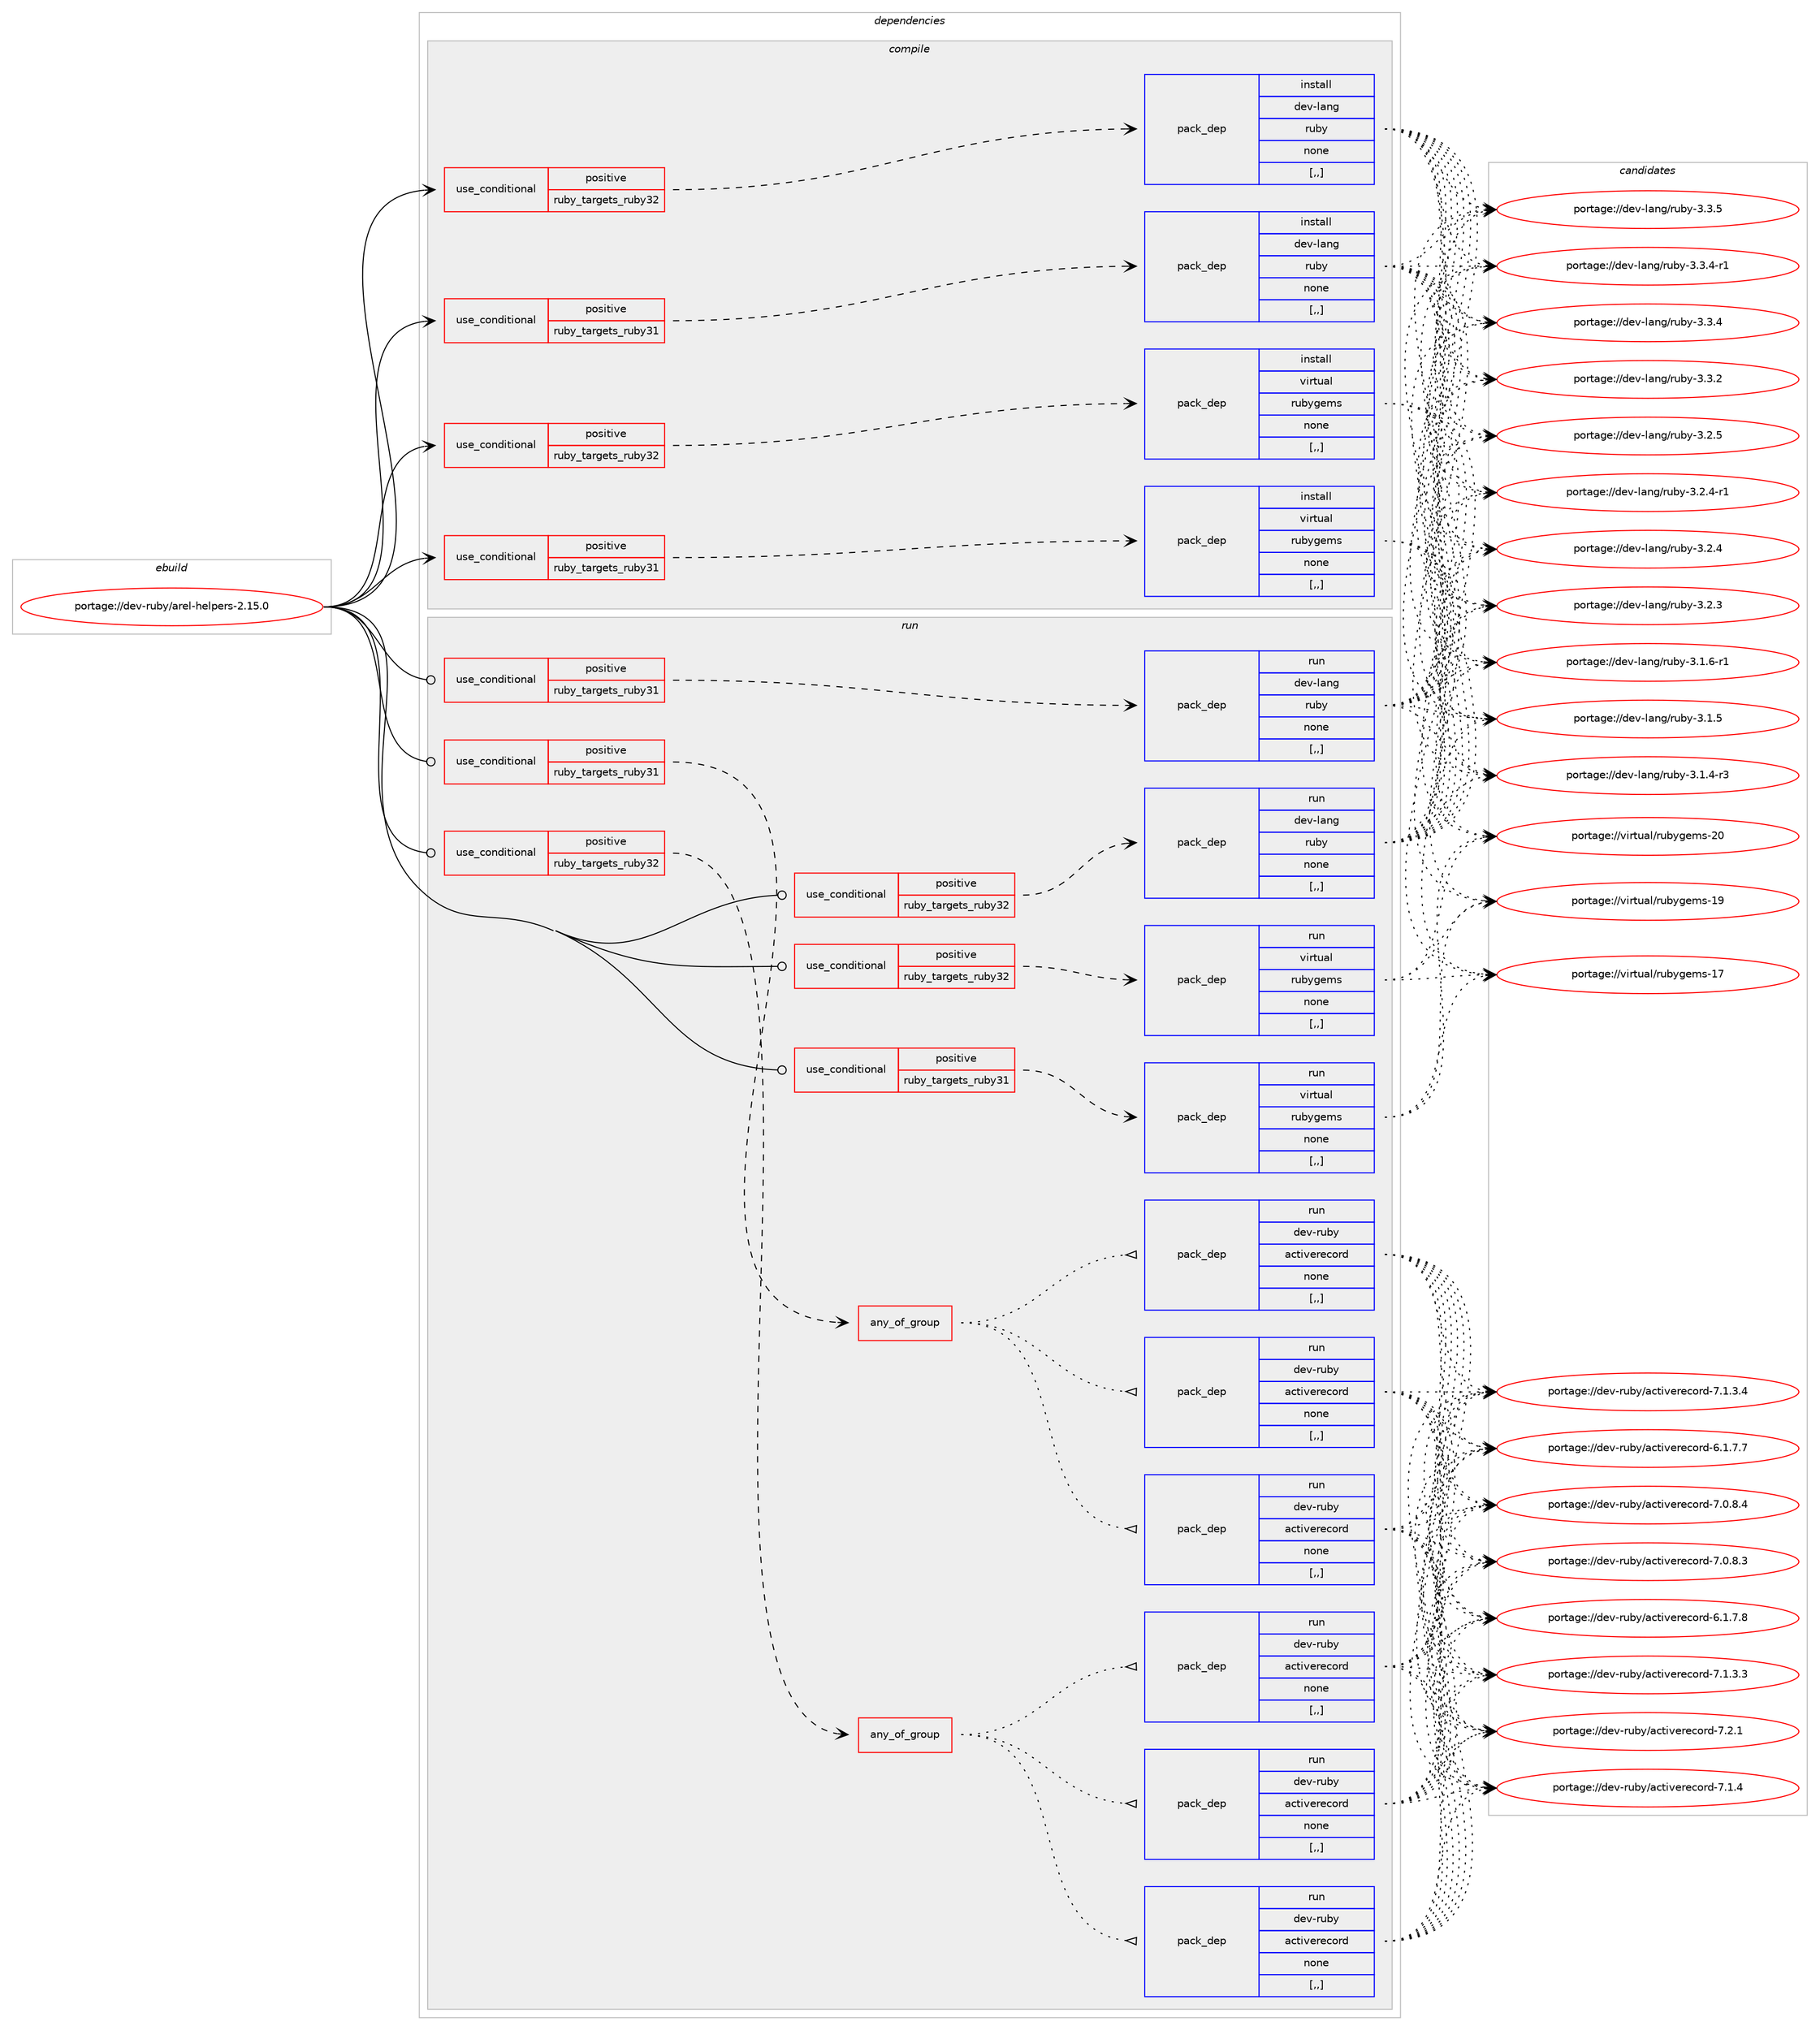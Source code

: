 digraph prolog {

# *************
# Graph options
# *************

newrank=true;
concentrate=true;
compound=true;
graph [rankdir=LR,fontname=Helvetica,fontsize=10,ranksep=1.5];#, ranksep=2.5, nodesep=0.2];
edge  [arrowhead=vee];
node  [fontname=Helvetica,fontsize=10];

# **********
# The ebuild
# **********

subgraph cluster_leftcol {
color=gray;
label=<<i>ebuild</i>>;
id [label="portage://dev-ruby/arel-helpers-2.15.0", color=red, width=4, href="../dev-ruby/arel-helpers-2.15.0.svg"];
}

# ****************
# The dependencies
# ****************

subgraph cluster_midcol {
color=gray;
label=<<i>dependencies</i>>;
subgraph cluster_compile {
fillcolor="#eeeeee";
style=filled;
label=<<i>compile</i>>;
subgraph cond175024 {
dependency671839 [label=<<TABLE BORDER="0" CELLBORDER="1" CELLSPACING="0" CELLPADDING="4"><TR><TD ROWSPAN="3" CELLPADDING="10">use_conditional</TD></TR><TR><TD>positive</TD></TR><TR><TD>ruby_targets_ruby31</TD></TR></TABLE>>, shape=none, color=red];
subgraph pack491934 {
dependency671840 [label=<<TABLE BORDER="0" CELLBORDER="1" CELLSPACING="0" CELLPADDING="4" WIDTH="220"><TR><TD ROWSPAN="6" CELLPADDING="30">pack_dep</TD></TR><TR><TD WIDTH="110">install</TD></TR><TR><TD>dev-lang</TD></TR><TR><TD>ruby</TD></TR><TR><TD>none</TD></TR><TR><TD>[,,]</TD></TR></TABLE>>, shape=none, color=blue];
}
dependency671839:e -> dependency671840:w [weight=20,style="dashed",arrowhead="vee"];
}
id:e -> dependency671839:w [weight=20,style="solid",arrowhead="vee"];
subgraph cond175025 {
dependency671841 [label=<<TABLE BORDER="0" CELLBORDER="1" CELLSPACING="0" CELLPADDING="4"><TR><TD ROWSPAN="3" CELLPADDING="10">use_conditional</TD></TR><TR><TD>positive</TD></TR><TR><TD>ruby_targets_ruby31</TD></TR></TABLE>>, shape=none, color=red];
subgraph pack491935 {
dependency671842 [label=<<TABLE BORDER="0" CELLBORDER="1" CELLSPACING="0" CELLPADDING="4" WIDTH="220"><TR><TD ROWSPAN="6" CELLPADDING="30">pack_dep</TD></TR><TR><TD WIDTH="110">install</TD></TR><TR><TD>virtual</TD></TR><TR><TD>rubygems</TD></TR><TR><TD>none</TD></TR><TR><TD>[,,]</TD></TR></TABLE>>, shape=none, color=blue];
}
dependency671841:e -> dependency671842:w [weight=20,style="dashed",arrowhead="vee"];
}
id:e -> dependency671841:w [weight=20,style="solid",arrowhead="vee"];
subgraph cond175026 {
dependency671843 [label=<<TABLE BORDER="0" CELLBORDER="1" CELLSPACING="0" CELLPADDING="4"><TR><TD ROWSPAN="3" CELLPADDING="10">use_conditional</TD></TR><TR><TD>positive</TD></TR><TR><TD>ruby_targets_ruby32</TD></TR></TABLE>>, shape=none, color=red];
subgraph pack491936 {
dependency671844 [label=<<TABLE BORDER="0" CELLBORDER="1" CELLSPACING="0" CELLPADDING="4" WIDTH="220"><TR><TD ROWSPAN="6" CELLPADDING="30">pack_dep</TD></TR><TR><TD WIDTH="110">install</TD></TR><TR><TD>dev-lang</TD></TR><TR><TD>ruby</TD></TR><TR><TD>none</TD></TR><TR><TD>[,,]</TD></TR></TABLE>>, shape=none, color=blue];
}
dependency671843:e -> dependency671844:w [weight=20,style="dashed",arrowhead="vee"];
}
id:e -> dependency671843:w [weight=20,style="solid",arrowhead="vee"];
subgraph cond175027 {
dependency671845 [label=<<TABLE BORDER="0" CELLBORDER="1" CELLSPACING="0" CELLPADDING="4"><TR><TD ROWSPAN="3" CELLPADDING="10">use_conditional</TD></TR><TR><TD>positive</TD></TR><TR><TD>ruby_targets_ruby32</TD></TR></TABLE>>, shape=none, color=red];
subgraph pack491937 {
dependency671846 [label=<<TABLE BORDER="0" CELLBORDER="1" CELLSPACING="0" CELLPADDING="4" WIDTH="220"><TR><TD ROWSPAN="6" CELLPADDING="30">pack_dep</TD></TR><TR><TD WIDTH="110">install</TD></TR><TR><TD>virtual</TD></TR><TR><TD>rubygems</TD></TR><TR><TD>none</TD></TR><TR><TD>[,,]</TD></TR></TABLE>>, shape=none, color=blue];
}
dependency671845:e -> dependency671846:w [weight=20,style="dashed",arrowhead="vee"];
}
id:e -> dependency671845:w [weight=20,style="solid",arrowhead="vee"];
}
subgraph cluster_compileandrun {
fillcolor="#eeeeee";
style=filled;
label=<<i>compile and run</i>>;
}
subgraph cluster_run {
fillcolor="#eeeeee";
style=filled;
label=<<i>run</i>>;
subgraph cond175028 {
dependency671847 [label=<<TABLE BORDER="0" CELLBORDER="1" CELLSPACING="0" CELLPADDING="4"><TR><TD ROWSPAN="3" CELLPADDING="10">use_conditional</TD></TR><TR><TD>positive</TD></TR><TR><TD>ruby_targets_ruby31</TD></TR></TABLE>>, shape=none, color=red];
subgraph any4500 {
dependency671848 [label=<<TABLE BORDER="0" CELLBORDER="1" CELLSPACING="0" CELLPADDING="4"><TR><TD CELLPADDING="10">any_of_group</TD></TR></TABLE>>, shape=none, color=red];subgraph pack491938 {
dependency671849 [label=<<TABLE BORDER="0" CELLBORDER="1" CELLSPACING="0" CELLPADDING="4" WIDTH="220"><TR><TD ROWSPAN="6" CELLPADDING="30">pack_dep</TD></TR><TR><TD WIDTH="110">run</TD></TR><TR><TD>dev-ruby</TD></TR><TR><TD>activerecord</TD></TR><TR><TD>none</TD></TR><TR><TD>[,,]</TD></TR></TABLE>>, shape=none, color=blue];
}
dependency671848:e -> dependency671849:w [weight=20,style="dotted",arrowhead="oinv"];
subgraph pack491939 {
dependency671850 [label=<<TABLE BORDER="0" CELLBORDER="1" CELLSPACING="0" CELLPADDING="4" WIDTH="220"><TR><TD ROWSPAN="6" CELLPADDING="30">pack_dep</TD></TR><TR><TD WIDTH="110">run</TD></TR><TR><TD>dev-ruby</TD></TR><TR><TD>activerecord</TD></TR><TR><TD>none</TD></TR><TR><TD>[,,]</TD></TR></TABLE>>, shape=none, color=blue];
}
dependency671848:e -> dependency671850:w [weight=20,style="dotted",arrowhead="oinv"];
subgraph pack491940 {
dependency671851 [label=<<TABLE BORDER="0" CELLBORDER="1" CELLSPACING="0" CELLPADDING="4" WIDTH="220"><TR><TD ROWSPAN="6" CELLPADDING="30">pack_dep</TD></TR><TR><TD WIDTH="110">run</TD></TR><TR><TD>dev-ruby</TD></TR><TR><TD>activerecord</TD></TR><TR><TD>none</TD></TR><TR><TD>[,,]</TD></TR></TABLE>>, shape=none, color=blue];
}
dependency671848:e -> dependency671851:w [weight=20,style="dotted",arrowhead="oinv"];
}
dependency671847:e -> dependency671848:w [weight=20,style="dashed",arrowhead="vee"];
}
id:e -> dependency671847:w [weight=20,style="solid",arrowhead="odot"];
subgraph cond175029 {
dependency671852 [label=<<TABLE BORDER="0" CELLBORDER="1" CELLSPACING="0" CELLPADDING="4"><TR><TD ROWSPAN="3" CELLPADDING="10">use_conditional</TD></TR><TR><TD>positive</TD></TR><TR><TD>ruby_targets_ruby31</TD></TR></TABLE>>, shape=none, color=red];
subgraph pack491941 {
dependency671853 [label=<<TABLE BORDER="0" CELLBORDER="1" CELLSPACING="0" CELLPADDING="4" WIDTH="220"><TR><TD ROWSPAN="6" CELLPADDING="30">pack_dep</TD></TR><TR><TD WIDTH="110">run</TD></TR><TR><TD>dev-lang</TD></TR><TR><TD>ruby</TD></TR><TR><TD>none</TD></TR><TR><TD>[,,]</TD></TR></TABLE>>, shape=none, color=blue];
}
dependency671852:e -> dependency671853:w [weight=20,style="dashed",arrowhead="vee"];
}
id:e -> dependency671852:w [weight=20,style="solid",arrowhead="odot"];
subgraph cond175030 {
dependency671854 [label=<<TABLE BORDER="0" CELLBORDER="1" CELLSPACING="0" CELLPADDING="4"><TR><TD ROWSPAN="3" CELLPADDING="10">use_conditional</TD></TR><TR><TD>positive</TD></TR><TR><TD>ruby_targets_ruby31</TD></TR></TABLE>>, shape=none, color=red];
subgraph pack491942 {
dependency671855 [label=<<TABLE BORDER="0" CELLBORDER="1" CELLSPACING="0" CELLPADDING="4" WIDTH="220"><TR><TD ROWSPAN="6" CELLPADDING="30">pack_dep</TD></TR><TR><TD WIDTH="110">run</TD></TR><TR><TD>virtual</TD></TR><TR><TD>rubygems</TD></TR><TR><TD>none</TD></TR><TR><TD>[,,]</TD></TR></TABLE>>, shape=none, color=blue];
}
dependency671854:e -> dependency671855:w [weight=20,style="dashed",arrowhead="vee"];
}
id:e -> dependency671854:w [weight=20,style="solid",arrowhead="odot"];
subgraph cond175031 {
dependency671856 [label=<<TABLE BORDER="0" CELLBORDER="1" CELLSPACING="0" CELLPADDING="4"><TR><TD ROWSPAN="3" CELLPADDING="10">use_conditional</TD></TR><TR><TD>positive</TD></TR><TR><TD>ruby_targets_ruby32</TD></TR></TABLE>>, shape=none, color=red];
subgraph any4501 {
dependency671857 [label=<<TABLE BORDER="0" CELLBORDER="1" CELLSPACING="0" CELLPADDING="4"><TR><TD CELLPADDING="10">any_of_group</TD></TR></TABLE>>, shape=none, color=red];subgraph pack491943 {
dependency671858 [label=<<TABLE BORDER="0" CELLBORDER="1" CELLSPACING="0" CELLPADDING="4" WIDTH="220"><TR><TD ROWSPAN="6" CELLPADDING="30">pack_dep</TD></TR><TR><TD WIDTH="110">run</TD></TR><TR><TD>dev-ruby</TD></TR><TR><TD>activerecord</TD></TR><TR><TD>none</TD></TR><TR><TD>[,,]</TD></TR></TABLE>>, shape=none, color=blue];
}
dependency671857:e -> dependency671858:w [weight=20,style="dotted",arrowhead="oinv"];
subgraph pack491944 {
dependency671859 [label=<<TABLE BORDER="0" CELLBORDER="1" CELLSPACING="0" CELLPADDING="4" WIDTH="220"><TR><TD ROWSPAN="6" CELLPADDING="30">pack_dep</TD></TR><TR><TD WIDTH="110">run</TD></TR><TR><TD>dev-ruby</TD></TR><TR><TD>activerecord</TD></TR><TR><TD>none</TD></TR><TR><TD>[,,]</TD></TR></TABLE>>, shape=none, color=blue];
}
dependency671857:e -> dependency671859:w [weight=20,style="dotted",arrowhead="oinv"];
subgraph pack491945 {
dependency671860 [label=<<TABLE BORDER="0" CELLBORDER="1" CELLSPACING="0" CELLPADDING="4" WIDTH="220"><TR><TD ROWSPAN="6" CELLPADDING="30">pack_dep</TD></TR><TR><TD WIDTH="110">run</TD></TR><TR><TD>dev-ruby</TD></TR><TR><TD>activerecord</TD></TR><TR><TD>none</TD></TR><TR><TD>[,,]</TD></TR></TABLE>>, shape=none, color=blue];
}
dependency671857:e -> dependency671860:w [weight=20,style="dotted",arrowhead="oinv"];
}
dependency671856:e -> dependency671857:w [weight=20,style="dashed",arrowhead="vee"];
}
id:e -> dependency671856:w [weight=20,style="solid",arrowhead="odot"];
subgraph cond175032 {
dependency671861 [label=<<TABLE BORDER="0" CELLBORDER="1" CELLSPACING="0" CELLPADDING="4"><TR><TD ROWSPAN="3" CELLPADDING="10">use_conditional</TD></TR><TR><TD>positive</TD></TR><TR><TD>ruby_targets_ruby32</TD></TR></TABLE>>, shape=none, color=red];
subgraph pack491946 {
dependency671862 [label=<<TABLE BORDER="0" CELLBORDER="1" CELLSPACING="0" CELLPADDING="4" WIDTH="220"><TR><TD ROWSPAN="6" CELLPADDING="30">pack_dep</TD></TR><TR><TD WIDTH="110">run</TD></TR><TR><TD>dev-lang</TD></TR><TR><TD>ruby</TD></TR><TR><TD>none</TD></TR><TR><TD>[,,]</TD></TR></TABLE>>, shape=none, color=blue];
}
dependency671861:e -> dependency671862:w [weight=20,style="dashed",arrowhead="vee"];
}
id:e -> dependency671861:w [weight=20,style="solid",arrowhead="odot"];
subgraph cond175033 {
dependency671863 [label=<<TABLE BORDER="0" CELLBORDER="1" CELLSPACING="0" CELLPADDING="4"><TR><TD ROWSPAN="3" CELLPADDING="10">use_conditional</TD></TR><TR><TD>positive</TD></TR><TR><TD>ruby_targets_ruby32</TD></TR></TABLE>>, shape=none, color=red];
subgraph pack491947 {
dependency671864 [label=<<TABLE BORDER="0" CELLBORDER="1" CELLSPACING="0" CELLPADDING="4" WIDTH="220"><TR><TD ROWSPAN="6" CELLPADDING="30">pack_dep</TD></TR><TR><TD WIDTH="110">run</TD></TR><TR><TD>virtual</TD></TR><TR><TD>rubygems</TD></TR><TR><TD>none</TD></TR><TR><TD>[,,]</TD></TR></TABLE>>, shape=none, color=blue];
}
dependency671863:e -> dependency671864:w [weight=20,style="dashed",arrowhead="vee"];
}
id:e -> dependency671863:w [weight=20,style="solid",arrowhead="odot"];
}
}

# **************
# The candidates
# **************

subgraph cluster_choices {
rank=same;
color=gray;
label=<<i>candidates</i>>;

subgraph choice491934 {
color=black;
nodesep=1;
choice10010111845108971101034711411798121455146514653 [label="portage://dev-lang/ruby-3.3.5", color=red, width=4,href="../dev-lang/ruby-3.3.5.svg"];
choice100101118451089711010347114117981214551465146524511449 [label="portage://dev-lang/ruby-3.3.4-r1", color=red, width=4,href="../dev-lang/ruby-3.3.4-r1.svg"];
choice10010111845108971101034711411798121455146514652 [label="portage://dev-lang/ruby-3.3.4", color=red, width=4,href="../dev-lang/ruby-3.3.4.svg"];
choice10010111845108971101034711411798121455146514650 [label="portage://dev-lang/ruby-3.3.2", color=red, width=4,href="../dev-lang/ruby-3.3.2.svg"];
choice10010111845108971101034711411798121455146504653 [label="portage://dev-lang/ruby-3.2.5", color=red, width=4,href="../dev-lang/ruby-3.2.5.svg"];
choice100101118451089711010347114117981214551465046524511449 [label="portage://dev-lang/ruby-3.2.4-r1", color=red, width=4,href="../dev-lang/ruby-3.2.4-r1.svg"];
choice10010111845108971101034711411798121455146504652 [label="portage://dev-lang/ruby-3.2.4", color=red, width=4,href="../dev-lang/ruby-3.2.4.svg"];
choice10010111845108971101034711411798121455146504651 [label="portage://dev-lang/ruby-3.2.3", color=red, width=4,href="../dev-lang/ruby-3.2.3.svg"];
choice100101118451089711010347114117981214551464946544511449 [label="portage://dev-lang/ruby-3.1.6-r1", color=red, width=4,href="../dev-lang/ruby-3.1.6-r1.svg"];
choice10010111845108971101034711411798121455146494653 [label="portage://dev-lang/ruby-3.1.5", color=red, width=4,href="../dev-lang/ruby-3.1.5.svg"];
choice100101118451089711010347114117981214551464946524511451 [label="portage://dev-lang/ruby-3.1.4-r3", color=red, width=4,href="../dev-lang/ruby-3.1.4-r3.svg"];
dependency671840:e -> choice10010111845108971101034711411798121455146514653:w [style=dotted,weight="100"];
dependency671840:e -> choice100101118451089711010347114117981214551465146524511449:w [style=dotted,weight="100"];
dependency671840:e -> choice10010111845108971101034711411798121455146514652:w [style=dotted,weight="100"];
dependency671840:e -> choice10010111845108971101034711411798121455146514650:w [style=dotted,weight="100"];
dependency671840:e -> choice10010111845108971101034711411798121455146504653:w [style=dotted,weight="100"];
dependency671840:e -> choice100101118451089711010347114117981214551465046524511449:w [style=dotted,weight="100"];
dependency671840:e -> choice10010111845108971101034711411798121455146504652:w [style=dotted,weight="100"];
dependency671840:e -> choice10010111845108971101034711411798121455146504651:w [style=dotted,weight="100"];
dependency671840:e -> choice100101118451089711010347114117981214551464946544511449:w [style=dotted,weight="100"];
dependency671840:e -> choice10010111845108971101034711411798121455146494653:w [style=dotted,weight="100"];
dependency671840:e -> choice100101118451089711010347114117981214551464946524511451:w [style=dotted,weight="100"];
}
subgraph choice491935 {
color=black;
nodesep=1;
choice118105114116117971084711411798121103101109115455048 [label="portage://virtual/rubygems-20", color=red, width=4,href="../virtual/rubygems-20.svg"];
choice118105114116117971084711411798121103101109115454957 [label="portage://virtual/rubygems-19", color=red, width=4,href="../virtual/rubygems-19.svg"];
choice118105114116117971084711411798121103101109115454955 [label="portage://virtual/rubygems-17", color=red, width=4,href="../virtual/rubygems-17.svg"];
dependency671842:e -> choice118105114116117971084711411798121103101109115455048:w [style=dotted,weight="100"];
dependency671842:e -> choice118105114116117971084711411798121103101109115454957:w [style=dotted,weight="100"];
dependency671842:e -> choice118105114116117971084711411798121103101109115454955:w [style=dotted,weight="100"];
}
subgraph choice491936 {
color=black;
nodesep=1;
choice10010111845108971101034711411798121455146514653 [label="portage://dev-lang/ruby-3.3.5", color=red, width=4,href="../dev-lang/ruby-3.3.5.svg"];
choice100101118451089711010347114117981214551465146524511449 [label="portage://dev-lang/ruby-3.3.4-r1", color=red, width=4,href="../dev-lang/ruby-3.3.4-r1.svg"];
choice10010111845108971101034711411798121455146514652 [label="portage://dev-lang/ruby-3.3.4", color=red, width=4,href="../dev-lang/ruby-3.3.4.svg"];
choice10010111845108971101034711411798121455146514650 [label="portage://dev-lang/ruby-3.3.2", color=red, width=4,href="../dev-lang/ruby-3.3.2.svg"];
choice10010111845108971101034711411798121455146504653 [label="portage://dev-lang/ruby-3.2.5", color=red, width=4,href="../dev-lang/ruby-3.2.5.svg"];
choice100101118451089711010347114117981214551465046524511449 [label="portage://dev-lang/ruby-3.2.4-r1", color=red, width=4,href="../dev-lang/ruby-3.2.4-r1.svg"];
choice10010111845108971101034711411798121455146504652 [label="portage://dev-lang/ruby-3.2.4", color=red, width=4,href="../dev-lang/ruby-3.2.4.svg"];
choice10010111845108971101034711411798121455146504651 [label="portage://dev-lang/ruby-3.2.3", color=red, width=4,href="../dev-lang/ruby-3.2.3.svg"];
choice100101118451089711010347114117981214551464946544511449 [label="portage://dev-lang/ruby-3.1.6-r1", color=red, width=4,href="../dev-lang/ruby-3.1.6-r1.svg"];
choice10010111845108971101034711411798121455146494653 [label="portage://dev-lang/ruby-3.1.5", color=red, width=4,href="../dev-lang/ruby-3.1.5.svg"];
choice100101118451089711010347114117981214551464946524511451 [label="portage://dev-lang/ruby-3.1.4-r3", color=red, width=4,href="../dev-lang/ruby-3.1.4-r3.svg"];
dependency671844:e -> choice10010111845108971101034711411798121455146514653:w [style=dotted,weight="100"];
dependency671844:e -> choice100101118451089711010347114117981214551465146524511449:w [style=dotted,weight="100"];
dependency671844:e -> choice10010111845108971101034711411798121455146514652:w [style=dotted,weight="100"];
dependency671844:e -> choice10010111845108971101034711411798121455146514650:w [style=dotted,weight="100"];
dependency671844:e -> choice10010111845108971101034711411798121455146504653:w [style=dotted,weight="100"];
dependency671844:e -> choice100101118451089711010347114117981214551465046524511449:w [style=dotted,weight="100"];
dependency671844:e -> choice10010111845108971101034711411798121455146504652:w [style=dotted,weight="100"];
dependency671844:e -> choice10010111845108971101034711411798121455146504651:w [style=dotted,weight="100"];
dependency671844:e -> choice100101118451089711010347114117981214551464946544511449:w [style=dotted,weight="100"];
dependency671844:e -> choice10010111845108971101034711411798121455146494653:w [style=dotted,weight="100"];
dependency671844:e -> choice100101118451089711010347114117981214551464946524511451:w [style=dotted,weight="100"];
}
subgraph choice491937 {
color=black;
nodesep=1;
choice118105114116117971084711411798121103101109115455048 [label="portage://virtual/rubygems-20", color=red, width=4,href="../virtual/rubygems-20.svg"];
choice118105114116117971084711411798121103101109115454957 [label="portage://virtual/rubygems-19", color=red, width=4,href="../virtual/rubygems-19.svg"];
choice118105114116117971084711411798121103101109115454955 [label="portage://virtual/rubygems-17", color=red, width=4,href="../virtual/rubygems-17.svg"];
dependency671846:e -> choice118105114116117971084711411798121103101109115455048:w [style=dotted,weight="100"];
dependency671846:e -> choice118105114116117971084711411798121103101109115454957:w [style=dotted,weight="100"];
dependency671846:e -> choice118105114116117971084711411798121103101109115454955:w [style=dotted,weight="100"];
}
subgraph choice491938 {
color=black;
nodesep=1;
choice100101118451141179812147979911610511810111410199111114100455546504649 [label="portage://dev-ruby/activerecord-7.2.1", color=red, width=4,href="../dev-ruby/activerecord-7.2.1.svg"];
choice100101118451141179812147979911610511810111410199111114100455546494652 [label="portage://dev-ruby/activerecord-7.1.4", color=red, width=4,href="../dev-ruby/activerecord-7.1.4.svg"];
choice1001011184511411798121479799116105118101114101991111141004555464946514652 [label="portage://dev-ruby/activerecord-7.1.3.4", color=red, width=4,href="../dev-ruby/activerecord-7.1.3.4.svg"];
choice1001011184511411798121479799116105118101114101991111141004555464946514651 [label="portage://dev-ruby/activerecord-7.1.3.3", color=red, width=4,href="../dev-ruby/activerecord-7.1.3.3.svg"];
choice1001011184511411798121479799116105118101114101991111141004555464846564652 [label="portage://dev-ruby/activerecord-7.0.8.4", color=red, width=4,href="../dev-ruby/activerecord-7.0.8.4.svg"];
choice1001011184511411798121479799116105118101114101991111141004555464846564651 [label="portage://dev-ruby/activerecord-7.0.8.3", color=red, width=4,href="../dev-ruby/activerecord-7.0.8.3.svg"];
choice1001011184511411798121479799116105118101114101991111141004554464946554656 [label="portage://dev-ruby/activerecord-6.1.7.8", color=red, width=4,href="../dev-ruby/activerecord-6.1.7.8.svg"];
choice1001011184511411798121479799116105118101114101991111141004554464946554655 [label="portage://dev-ruby/activerecord-6.1.7.7", color=red, width=4,href="../dev-ruby/activerecord-6.1.7.7.svg"];
dependency671849:e -> choice100101118451141179812147979911610511810111410199111114100455546504649:w [style=dotted,weight="100"];
dependency671849:e -> choice100101118451141179812147979911610511810111410199111114100455546494652:w [style=dotted,weight="100"];
dependency671849:e -> choice1001011184511411798121479799116105118101114101991111141004555464946514652:w [style=dotted,weight="100"];
dependency671849:e -> choice1001011184511411798121479799116105118101114101991111141004555464946514651:w [style=dotted,weight="100"];
dependency671849:e -> choice1001011184511411798121479799116105118101114101991111141004555464846564652:w [style=dotted,weight="100"];
dependency671849:e -> choice1001011184511411798121479799116105118101114101991111141004555464846564651:w [style=dotted,weight="100"];
dependency671849:e -> choice1001011184511411798121479799116105118101114101991111141004554464946554656:w [style=dotted,weight="100"];
dependency671849:e -> choice1001011184511411798121479799116105118101114101991111141004554464946554655:w [style=dotted,weight="100"];
}
subgraph choice491939 {
color=black;
nodesep=1;
choice100101118451141179812147979911610511810111410199111114100455546504649 [label="portage://dev-ruby/activerecord-7.2.1", color=red, width=4,href="../dev-ruby/activerecord-7.2.1.svg"];
choice100101118451141179812147979911610511810111410199111114100455546494652 [label="portage://dev-ruby/activerecord-7.1.4", color=red, width=4,href="../dev-ruby/activerecord-7.1.4.svg"];
choice1001011184511411798121479799116105118101114101991111141004555464946514652 [label="portage://dev-ruby/activerecord-7.1.3.4", color=red, width=4,href="../dev-ruby/activerecord-7.1.3.4.svg"];
choice1001011184511411798121479799116105118101114101991111141004555464946514651 [label="portage://dev-ruby/activerecord-7.1.3.3", color=red, width=4,href="../dev-ruby/activerecord-7.1.3.3.svg"];
choice1001011184511411798121479799116105118101114101991111141004555464846564652 [label="portage://dev-ruby/activerecord-7.0.8.4", color=red, width=4,href="../dev-ruby/activerecord-7.0.8.4.svg"];
choice1001011184511411798121479799116105118101114101991111141004555464846564651 [label="portage://dev-ruby/activerecord-7.0.8.3", color=red, width=4,href="../dev-ruby/activerecord-7.0.8.3.svg"];
choice1001011184511411798121479799116105118101114101991111141004554464946554656 [label="portage://dev-ruby/activerecord-6.1.7.8", color=red, width=4,href="../dev-ruby/activerecord-6.1.7.8.svg"];
choice1001011184511411798121479799116105118101114101991111141004554464946554655 [label="portage://dev-ruby/activerecord-6.1.7.7", color=red, width=4,href="../dev-ruby/activerecord-6.1.7.7.svg"];
dependency671850:e -> choice100101118451141179812147979911610511810111410199111114100455546504649:w [style=dotted,weight="100"];
dependency671850:e -> choice100101118451141179812147979911610511810111410199111114100455546494652:w [style=dotted,weight="100"];
dependency671850:e -> choice1001011184511411798121479799116105118101114101991111141004555464946514652:w [style=dotted,weight="100"];
dependency671850:e -> choice1001011184511411798121479799116105118101114101991111141004555464946514651:w [style=dotted,weight="100"];
dependency671850:e -> choice1001011184511411798121479799116105118101114101991111141004555464846564652:w [style=dotted,weight="100"];
dependency671850:e -> choice1001011184511411798121479799116105118101114101991111141004555464846564651:w [style=dotted,weight="100"];
dependency671850:e -> choice1001011184511411798121479799116105118101114101991111141004554464946554656:w [style=dotted,weight="100"];
dependency671850:e -> choice1001011184511411798121479799116105118101114101991111141004554464946554655:w [style=dotted,weight="100"];
}
subgraph choice491940 {
color=black;
nodesep=1;
choice100101118451141179812147979911610511810111410199111114100455546504649 [label="portage://dev-ruby/activerecord-7.2.1", color=red, width=4,href="../dev-ruby/activerecord-7.2.1.svg"];
choice100101118451141179812147979911610511810111410199111114100455546494652 [label="portage://dev-ruby/activerecord-7.1.4", color=red, width=4,href="../dev-ruby/activerecord-7.1.4.svg"];
choice1001011184511411798121479799116105118101114101991111141004555464946514652 [label="portage://dev-ruby/activerecord-7.1.3.4", color=red, width=4,href="../dev-ruby/activerecord-7.1.3.4.svg"];
choice1001011184511411798121479799116105118101114101991111141004555464946514651 [label="portage://dev-ruby/activerecord-7.1.3.3", color=red, width=4,href="../dev-ruby/activerecord-7.1.3.3.svg"];
choice1001011184511411798121479799116105118101114101991111141004555464846564652 [label="portage://dev-ruby/activerecord-7.0.8.4", color=red, width=4,href="../dev-ruby/activerecord-7.0.8.4.svg"];
choice1001011184511411798121479799116105118101114101991111141004555464846564651 [label="portage://dev-ruby/activerecord-7.0.8.3", color=red, width=4,href="../dev-ruby/activerecord-7.0.8.3.svg"];
choice1001011184511411798121479799116105118101114101991111141004554464946554656 [label="portage://dev-ruby/activerecord-6.1.7.8", color=red, width=4,href="../dev-ruby/activerecord-6.1.7.8.svg"];
choice1001011184511411798121479799116105118101114101991111141004554464946554655 [label="portage://dev-ruby/activerecord-6.1.7.7", color=red, width=4,href="../dev-ruby/activerecord-6.1.7.7.svg"];
dependency671851:e -> choice100101118451141179812147979911610511810111410199111114100455546504649:w [style=dotted,weight="100"];
dependency671851:e -> choice100101118451141179812147979911610511810111410199111114100455546494652:w [style=dotted,weight="100"];
dependency671851:e -> choice1001011184511411798121479799116105118101114101991111141004555464946514652:w [style=dotted,weight="100"];
dependency671851:e -> choice1001011184511411798121479799116105118101114101991111141004555464946514651:w [style=dotted,weight="100"];
dependency671851:e -> choice1001011184511411798121479799116105118101114101991111141004555464846564652:w [style=dotted,weight="100"];
dependency671851:e -> choice1001011184511411798121479799116105118101114101991111141004555464846564651:w [style=dotted,weight="100"];
dependency671851:e -> choice1001011184511411798121479799116105118101114101991111141004554464946554656:w [style=dotted,weight="100"];
dependency671851:e -> choice1001011184511411798121479799116105118101114101991111141004554464946554655:w [style=dotted,weight="100"];
}
subgraph choice491941 {
color=black;
nodesep=1;
choice10010111845108971101034711411798121455146514653 [label="portage://dev-lang/ruby-3.3.5", color=red, width=4,href="../dev-lang/ruby-3.3.5.svg"];
choice100101118451089711010347114117981214551465146524511449 [label="portage://dev-lang/ruby-3.3.4-r1", color=red, width=4,href="../dev-lang/ruby-3.3.4-r1.svg"];
choice10010111845108971101034711411798121455146514652 [label="portage://dev-lang/ruby-3.3.4", color=red, width=4,href="../dev-lang/ruby-3.3.4.svg"];
choice10010111845108971101034711411798121455146514650 [label="portage://dev-lang/ruby-3.3.2", color=red, width=4,href="../dev-lang/ruby-3.3.2.svg"];
choice10010111845108971101034711411798121455146504653 [label="portage://dev-lang/ruby-3.2.5", color=red, width=4,href="../dev-lang/ruby-3.2.5.svg"];
choice100101118451089711010347114117981214551465046524511449 [label="portage://dev-lang/ruby-3.2.4-r1", color=red, width=4,href="../dev-lang/ruby-3.2.4-r1.svg"];
choice10010111845108971101034711411798121455146504652 [label="portage://dev-lang/ruby-3.2.4", color=red, width=4,href="../dev-lang/ruby-3.2.4.svg"];
choice10010111845108971101034711411798121455146504651 [label="portage://dev-lang/ruby-3.2.3", color=red, width=4,href="../dev-lang/ruby-3.2.3.svg"];
choice100101118451089711010347114117981214551464946544511449 [label="portage://dev-lang/ruby-3.1.6-r1", color=red, width=4,href="../dev-lang/ruby-3.1.6-r1.svg"];
choice10010111845108971101034711411798121455146494653 [label="portage://dev-lang/ruby-3.1.5", color=red, width=4,href="../dev-lang/ruby-3.1.5.svg"];
choice100101118451089711010347114117981214551464946524511451 [label="portage://dev-lang/ruby-3.1.4-r3", color=red, width=4,href="../dev-lang/ruby-3.1.4-r3.svg"];
dependency671853:e -> choice10010111845108971101034711411798121455146514653:w [style=dotted,weight="100"];
dependency671853:e -> choice100101118451089711010347114117981214551465146524511449:w [style=dotted,weight="100"];
dependency671853:e -> choice10010111845108971101034711411798121455146514652:w [style=dotted,weight="100"];
dependency671853:e -> choice10010111845108971101034711411798121455146514650:w [style=dotted,weight="100"];
dependency671853:e -> choice10010111845108971101034711411798121455146504653:w [style=dotted,weight="100"];
dependency671853:e -> choice100101118451089711010347114117981214551465046524511449:w [style=dotted,weight="100"];
dependency671853:e -> choice10010111845108971101034711411798121455146504652:w [style=dotted,weight="100"];
dependency671853:e -> choice10010111845108971101034711411798121455146504651:w [style=dotted,weight="100"];
dependency671853:e -> choice100101118451089711010347114117981214551464946544511449:w [style=dotted,weight="100"];
dependency671853:e -> choice10010111845108971101034711411798121455146494653:w [style=dotted,weight="100"];
dependency671853:e -> choice100101118451089711010347114117981214551464946524511451:w [style=dotted,weight="100"];
}
subgraph choice491942 {
color=black;
nodesep=1;
choice118105114116117971084711411798121103101109115455048 [label="portage://virtual/rubygems-20", color=red, width=4,href="../virtual/rubygems-20.svg"];
choice118105114116117971084711411798121103101109115454957 [label="portage://virtual/rubygems-19", color=red, width=4,href="../virtual/rubygems-19.svg"];
choice118105114116117971084711411798121103101109115454955 [label="portage://virtual/rubygems-17", color=red, width=4,href="../virtual/rubygems-17.svg"];
dependency671855:e -> choice118105114116117971084711411798121103101109115455048:w [style=dotted,weight="100"];
dependency671855:e -> choice118105114116117971084711411798121103101109115454957:w [style=dotted,weight="100"];
dependency671855:e -> choice118105114116117971084711411798121103101109115454955:w [style=dotted,weight="100"];
}
subgraph choice491943 {
color=black;
nodesep=1;
choice100101118451141179812147979911610511810111410199111114100455546504649 [label="portage://dev-ruby/activerecord-7.2.1", color=red, width=4,href="../dev-ruby/activerecord-7.2.1.svg"];
choice100101118451141179812147979911610511810111410199111114100455546494652 [label="portage://dev-ruby/activerecord-7.1.4", color=red, width=4,href="../dev-ruby/activerecord-7.1.4.svg"];
choice1001011184511411798121479799116105118101114101991111141004555464946514652 [label="portage://dev-ruby/activerecord-7.1.3.4", color=red, width=4,href="../dev-ruby/activerecord-7.1.3.4.svg"];
choice1001011184511411798121479799116105118101114101991111141004555464946514651 [label="portage://dev-ruby/activerecord-7.1.3.3", color=red, width=4,href="../dev-ruby/activerecord-7.1.3.3.svg"];
choice1001011184511411798121479799116105118101114101991111141004555464846564652 [label="portage://dev-ruby/activerecord-7.0.8.4", color=red, width=4,href="../dev-ruby/activerecord-7.0.8.4.svg"];
choice1001011184511411798121479799116105118101114101991111141004555464846564651 [label="portage://dev-ruby/activerecord-7.0.8.3", color=red, width=4,href="../dev-ruby/activerecord-7.0.8.3.svg"];
choice1001011184511411798121479799116105118101114101991111141004554464946554656 [label="portage://dev-ruby/activerecord-6.1.7.8", color=red, width=4,href="../dev-ruby/activerecord-6.1.7.8.svg"];
choice1001011184511411798121479799116105118101114101991111141004554464946554655 [label="portage://dev-ruby/activerecord-6.1.7.7", color=red, width=4,href="../dev-ruby/activerecord-6.1.7.7.svg"];
dependency671858:e -> choice100101118451141179812147979911610511810111410199111114100455546504649:w [style=dotted,weight="100"];
dependency671858:e -> choice100101118451141179812147979911610511810111410199111114100455546494652:w [style=dotted,weight="100"];
dependency671858:e -> choice1001011184511411798121479799116105118101114101991111141004555464946514652:w [style=dotted,weight="100"];
dependency671858:e -> choice1001011184511411798121479799116105118101114101991111141004555464946514651:w [style=dotted,weight="100"];
dependency671858:e -> choice1001011184511411798121479799116105118101114101991111141004555464846564652:w [style=dotted,weight="100"];
dependency671858:e -> choice1001011184511411798121479799116105118101114101991111141004555464846564651:w [style=dotted,weight="100"];
dependency671858:e -> choice1001011184511411798121479799116105118101114101991111141004554464946554656:w [style=dotted,weight="100"];
dependency671858:e -> choice1001011184511411798121479799116105118101114101991111141004554464946554655:w [style=dotted,weight="100"];
}
subgraph choice491944 {
color=black;
nodesep=1;
choice100101118451141179812147979911610511810111410199111114100455546504649 [label="portage://dev-ruby/activerecord-7.2.1", color=red, width=4,href="../dev-ruby/activerecord-7.2.1.svg"];
choice100101118451141179812147979911610511810111410199111114100455546494652 [label="portage://dev-ruby/activerecord-7.1.4", color=red, width=4,href="../dev-ruby/activerecord-7.1.4.svg"];
choice1001011184511411798121479799116105118101114101991111141004555464946514652 [label="portage://dev-ruby/activerecord-7.1.3.4", color=red, width=4,href="../dev-ruby/activerecord-7.1.3.4.svg"];
choice1001011184511411798121479799116105118101114101991111141004555464946514651 [label="portage://dev-ruby/activerecord-7.1.3.3", color=red, width=4,href="../dev-ruby/activerecord-7.1.3.3.svg"];
choice1001011184511411798121479799116105118101114101991111141004555464846564652 [label="portage://dev-ruby/activerecord-7.0.8.4", color=red, width=4,href="../dev-ruby/activerecord-7.0.8.4.svg"];
choice1001011184511411798121479799116105118101114101991111141004555464846564651 [label="portage://dev-ruby/activerecord-7.0.8.3", color=red, width=4,href="../dev-ruby/activerecord-7.0.8.3.svg"];
choice1001011184511411798121479799116105118101114101991111141004554464946554656 [label="portage://dev-ruby/activerecord-6.1.7.8", color=red, width=4,href="../dev-ruby/activerecord-6.1.7.8.svg"];
choice1001011184511411798121479799116105118101114101991111141004554464946554655 [label="portage://dev-ruby/activerecord-6.1.7.7", color=red, width=4,href="../dev-ruby/activerecord-6.1.7.7.svg"];
dependency671859:e -> choice100101118451141179812147979911610511810111410199111114100455546504649:w [style=dotted,weight="100"];
dependency671859:e -> choice100101118451141179812147979911610511810111410199111114100455546494652:w [style=dotted,weight="100"];
dependency671859:e -> choice1001011184511411798121479799116105118101114101991111141004555464946514652:w [style=dotted,weight="100"];
dependency671859:e -> choice1001011184511411798121479799116105118101114101991111141004555464946514651:w [style=dotted,weight="100"];
dependency671859:e -> choice1001011184511411798121479799116105118101114101991111141004555464846564652:w [style=dotted,weight="100"];
dependency671859:e -> choice1001011184511411798121479799116105118101114101991111141004555464846564651:w [style=dotted,weight="100"];
dependency671859:e -> choice1001011184511411798121479799116105118101114101991111141004554464946554656:w [style=dotted,weight="100"];
dependency671859:e -> choice1001011184511411798121479799116105118101114101991111141004554464946554655:w [style=dotted,weight="100"];
}
subgraph choice491945 {
color=black;
nodesep=1;
choice100101118451141179812147979911610511810111410199111114100455546504649 [label="portage://dev-ruby/activerecord-7.2.1", color=red, width=4,href="../dev-ruby/activerecord-7.2.1.svg"];
choice100101118451141179812147979911610511810111410199111114100455546494652 [label="portage://dev-ruby/activerecord-7.1.4", color=red, width=4,href="../dev-ruby/activerecord-7.1.4.svg"];
choice1001011184511411798121479799116105118101114101991111141004555464946514652 [label="portage://dev-ruby/activerecord-7.1.3.4", color=red, width=4,href="../dev-ruby/activerecord-7.1.3.4.svg"];
choice1001011184511411798121479799116105118101114101991111141004555464946514651 [label="portage://dev-ruby/activerecord-7.1.3.3", color=red, width=4,href="../dev-ruby/activerecord-7.1.3.3.svg"];
choice1001011184511411798121479799116105118101114101991111141004555464846564652 [label="portage://dev-ruby/activerecord-7.0.8.4", color=red, width=4,href="../dev-ruby/activerecord-7.0.8.4.svg"];
choice1001011184511411798121479799116105118101114101991111141004555464846564651 [label="portage://dev-ruby/activerecord-7.0.8.3", color=red, width=4,href="../dev-ruby/activerecord-7.0.8.3.svg"];
choice1001011184511411798121479799116105118101114101991111141004554464946554656 [label="portage://dev-ruby/activerecord-6.1.7.8", color=red, width=4,href="../dev-ruby/activerecord-6.1.7.8.svg"];
choice1001011184511411798121479799116105118101114101991111141004554464946554655 [label="portage://dev-ruby/activerecord-6.1.7.7", color=red, width=4,href="../dev-ruby/activerecord-6.1.7.7.svg"];
dependency671860:e -> choice100101118451141179812147979911610511810111410199111114100455546504649:w [style=dotted,weight="100"];
dependency671860:e -> choice100101118451141179812147979911610511810111410199111114100455546494652:w [style=dotted,weight="100"];
dependency671860:e -> choice1001011184511411798121479799116105118101114101991111141004555464946514652:w [style=dotted,weight="100"];
dependency671860:e -> choice1001011184511411798121479799116105118101114101991111141004555464946514651:w [style=dotted,weight="100"];
dependency671860:e -> choice1001011184511411798121479799116105118101114101991111141004555464846564652:w [style=dotted,weight="100"];
dependency671860:e -> choice1001011184511411798121479799116105118101114101991111141004555464846564651:w [style=dotted,weight="100"];
dependency671860:e -> choice1001011184511411798121479799116105118101114101991111141004554464946554656:w [style=dotted,weight="100"];
dependency671860:e -> choice1001011184511411798121479799116105118101114101991111141004554464946554655:w [style=dotted,weight="100"];
}
subgraph choice491946 {
color=black;
nodesep=1;
choice10010111845108971101034711411798121455146514653 [label="portage://dev-lang/ruby-3.3.5", color=red, width=4,href="../dev-lang/ruby-3.3.5.svg"];
choice100101118451089711010347114117981214551465146524511449 [label="portage://dev-lang/ruby-3.3.4-r1", color=red, width=4,href="../dev-lang/ruby-3.3.4-r1.svg"];
choice10010111845108971101034711411798121455146514652 [label="portage://dev-lang/ruby-3.3.4", color=red, width=4,href="../dev-lang/ruby-3.3.4.svg"];
choice10010111845108971101034711411798121455146514650 [label="portage://dev-lang/ruby-3.3.2", color=red, width=4,href="../dev-lang/ruby-3.3.2.svg"];
choice10010111845108971101034711411798121455146504653 [label="portage://dev-lang/ruby-3.2.5", color=red, width=4,href="../dev-lang/ruby-3.2.5.svg"];
choice100101118451089711010347114117981214551465046524511449 [label="portage://dev-lang/ruby-3.2.4-r1", color=red, width=4,href="../dev-lang/ruby-3.2.4-r1.svg"];
choice10010111845108971101034711411798121455146504652 [label="portage://dev-lang/ruby-3.2.4", color=red, width=4,href="../dev-lang/ruby-3.2.4.svg"];
choice10010111845108971101034711411798121455146504651 [label="portage://dev-lang/ruby-3.2.3", color=red, width=4,href="../dev-lang/ruby-3.2.3.svg"];
choice100101118451089711010347114117981214551464946544511449 [label="portage://dev-lang/ruby-3.1.6-r1", color=red, width=4,href="../dev-lang/ruby-3.1.6-r1.svg"];
choice10010111845108971101034711411798121455146494653 [label="portage://dev-lang/ruby-3.1.5", color=red, width=4,href="../dev-lang/ruby-3.1.5.svg"];
choice100101118451089711010347114117981214551464946524511451 [label="portage://dev-lang/ruby-3.1.4-r3", color=red, width=4,href="../dev-lang/ruby-3.1.4-r3.svg"];
dependency671862:e -> choice10010111845108971101034711411798121455146514653:w [style=dotted,weight="100"];
dependency671862:e -> choice100101118451089711010347114117981214551465146524511449:w [style=dotted,weight="100"];
dependency671862:e -> choice10010111845108971101034711411798121455146514652:w [style=dotted,weight="100"];
dependency671862:e -> choice10010111845108971101034711411798121455146514650:w [style=dotted,weight="100"];
dependency671862:e -> choice10010111845108971101034711411798121455146504653:w [style=dotted,weight="100"];
dependency671862:e -> choice100101118451089711010347114117981214551465046524511449:w [style=dotted,weight="100"];
dependency671862:e -> choice10010111845108971101034711411798121455146504652:w [style=dotted,weight="100"];
dependency671862:e -> choice10010111845108971101034711411798121455146504651:w [style=dotted,weight="100"];
dependency671862:e -> choice100101118451089711010347114117981214551464946544511449:w [style=dotted,weight="100"];
dependency671862:e -> choice10010111845108971101034711411798121455146494653:w [style=dotted,weight="100"];
dependency671862:e -> choice100101118451089711010347114117981214551464946524511451:w [style=dotted,weight="100"];
}
subgraph choice491947 {
color=black;
nodesep=1;
choice118105114116117971084711411798121103101109115455048 [label="portage://virtual/rubygems-20", color=red, width=4,href="../virtual/rubygems-20.svg"];
choice118105114116117971084711411798121103101109115454957 [label="portage://virtual/rubygems-19", color=red, width=4,href="../virtual/rubygems-19.svg"];
choice118105114116117971084711411798121103101109115454955 [label="portage://virtual/rubygems-17", color=red, width=4,href="../virtual/rubygems-17.svg"];
dependency671864:e -> choice118105114116117971084711411798121103101109115455048:w [style=dotted,weight="100"];
dependency671864:e -> choice118105114116117971084711411798121103101109115454957:w [style=dotted,weight="100"];
dependency671864:e -> choice118105114116117971084711411798121103101109115454955:w [style=dotted,weight="100"];
}
}

}
